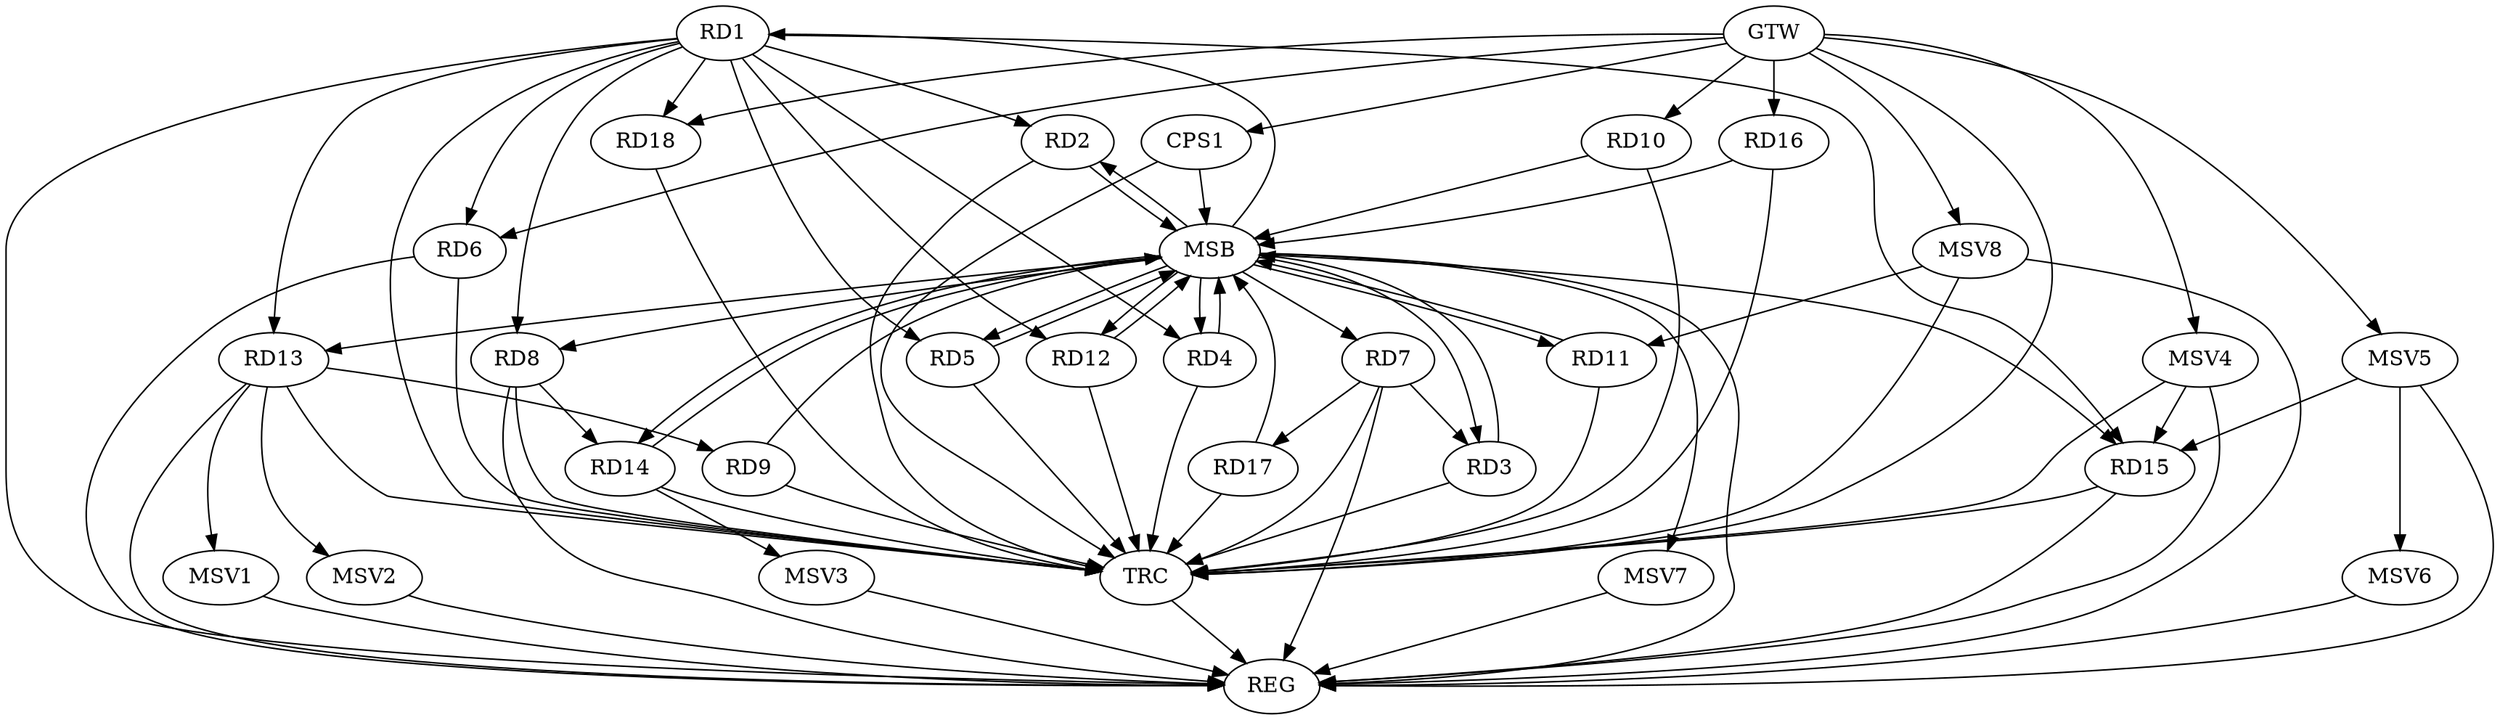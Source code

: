 strict digraph G {
  RD1 [ label="RD1" ];
  RD2 [ label="RD2" ];
  RD3 [ label="RD3" ];
  RD4 [ label="RD4" ];
  RD5 [ label="RD5" ];
  RD6 [ label="RD6" ];
  RD7 [ label="RD7" ];
  RD8 [ label="RD8" ];
  RD9 [ label="RD9" ];
  RD10 [ label="RD10" ];
  RD11 [ label="RD11" ];
  RD12 [ label="RD12" ];
  RD13 [ label="RD13" ];
  RD14 [ label="RD14" ];
  RD15 [ label="RD15" ];
  RD16 [ label="RD16" ];
  RD17 [ label="RD17" ];
  RD18 [ label="RD18" ];
  CPS1 [ label="CPS1" ];
  GTW [ label="GTW" ];
  REG [ label="REG" ];
  MSB [ label="MSB" ];
  TRC [ label="TRC" ];
  MSV1 [ label="MSV1" ];
  MSV2 [ label="MSV2" ];
  MSV3 [ label="MSV3" ];
  MSV4 [ label="MSV4" ];
  MSV5 [ label="MSV5" ];
  MSV6 [ label="MSV6" ];
  MSV7 [ label="MSV7" ];
  MSV8 [ label="MSV8" ];
  RD1 -> RD8;
  RD1 -> RD13;
  RD7 -> RD3;
  RD7 -> RD17;
  RD8 -> RD14;
  RD13 -> RD9;
  GTW -> RD6;
  GTW -> RD10;
  GTW -> RD16;
  GTW -> RD18;
  GTW -> CPS1;
  RD1 -> REG;
  RD6 -> REG;
  RD7 -> REG;
  RD8 -> REG;
  RD13 -> REG;
  RD15 -> REG;
  RD2 -> MSB;
  MSB -> RD4;
  MSB -> REG;
  RD3 -> MSB;
  MSB -> RD5;
  MSB -> RD8;
  RD4 -> MSB;
  RD5 -> MSB;
  RD9 -> MSB;
  MSB -> RD13;
  RD10 -> MSB;
  MSB -> RD2;
  MSB -> RD11;
  RD11 -> MSB;
  MSB -> RD1;
  RD12 -> MSB;
  MSB -> RD7;
  RD14 -> MSB;
  MSB -> RD3;
  MSB -> RD12;
  RD16 -> MSB;
  MSB -> RD14;
  RD17 -> MSB;
  CPS1 -> MSB;
  MSB -> RD15;
  RD1 -> TRC;
  RD2 -> TRC;
  RD3 -> TRC;
  RD4 -> TRC;
  RD5 -> TRC;
  RD6 -> TRC;
  RD7 -> TRC;
  RD8 -> TRC;
  RD9 -> TRC;
  RD10 -> TRC;
  RD11 -> TRC;
  RD12 -> TRC;
  RD13 -> TRC;
  RD14 -> TRC;
  RD15 -> TRC;
  RD16 -> TRC;
  RD17 -> TRC;
  RD18 -> TRC;
  CPS1 -> TRC;
  GTW -> TRC;
  TRC -> REG;
  RD1 -> RD18;
  RD1 -> RD15;
  RD1 -> RD5;
  RD1 -> RD2;
  RD1 -> RD4;
  RD1 -> RD6;
  RD1 -> RD12;
  RD13 -> MSV1;
  MSV1 -> REG;
  RD13 -> MSV2;
  MSV2 -> REG;
  RD14 -> MSV3;
  MSV3 -> REG;
  MSV4 -> RD15;
  GTW -> MSV4;
  MSV4 -> REG;
  MSV4 -> TRC;
  MSV5 -> RD15;
  GTW -> MSV5;
  MSV5 -> REG;
  MSV5 -> MSV6;
  MSV6 -> REG;
  MSB -> MSV7;
  MSV7 -> REG;
  MSV8 -> RD11;
  GTW -> MSV8;
  MSV8 -> REG;
  MSV8 -> TRC;
}
